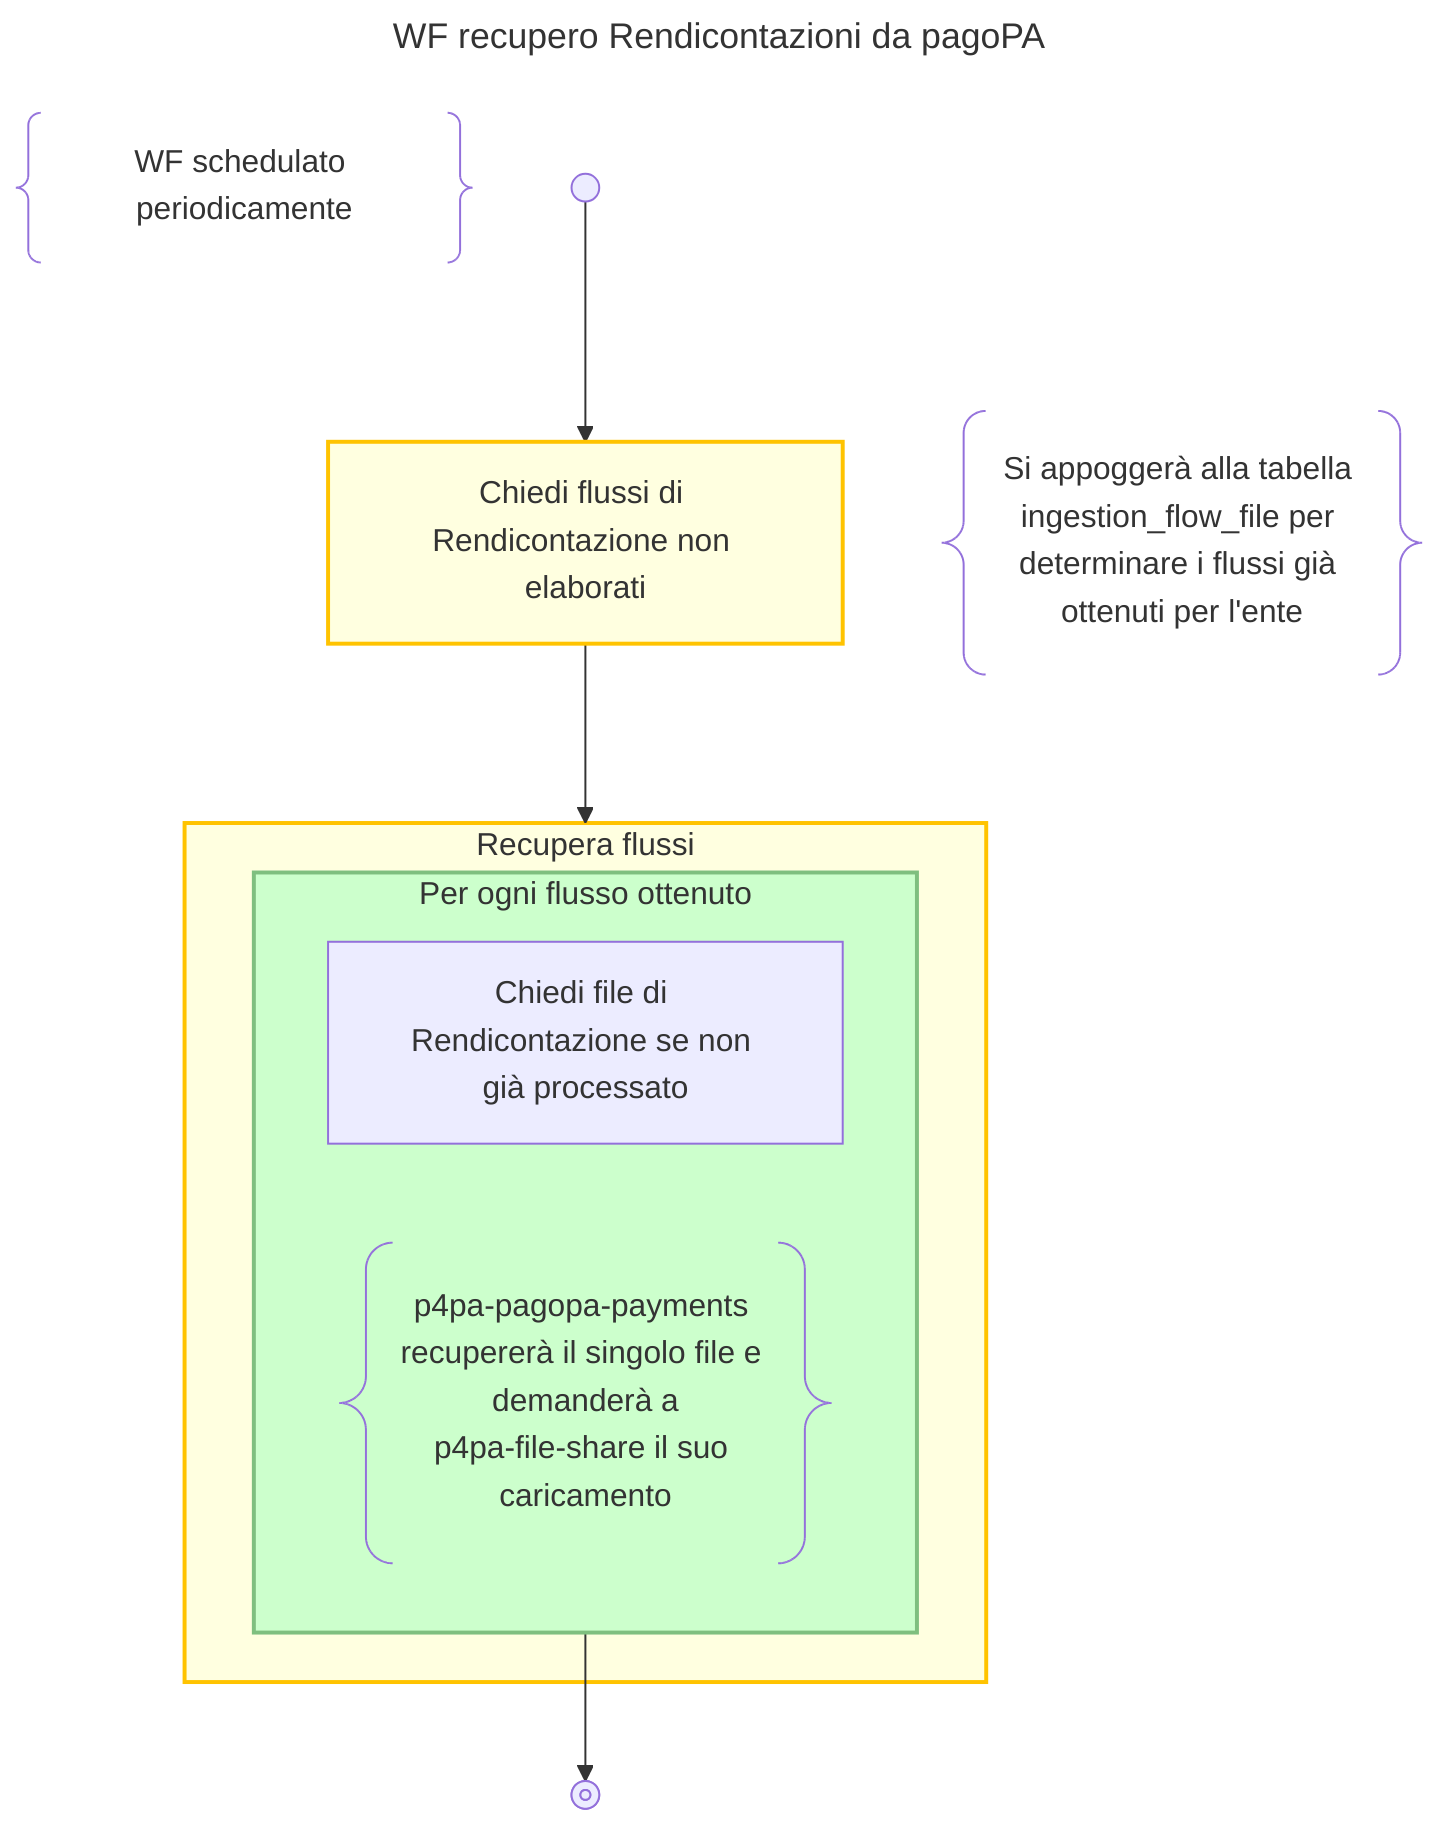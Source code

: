 ---
title: WF recupero Rendicontazioni da pagoPA
---
flowchart TD
    DESCRIPTION@{ shape: braces, label: "WF schedulato periodicamente" }

    START@{shape: start} -->
    FETCH_LIST:::activity@{label: "Chiedi flussi di Rendicontazione non elaborati"} -->
    FETCH_FILES

    subgraph FETCH_LIST_NOTE_BLOCK
        FETCH_LIST
        FETCH_FILE_NOTE@{shape: braces, label: "Si appoggerà alla tabella ingestion_flow_file per determinare i flussi già ottenuti per l'ente"}
    end
    class FETCH_LIST_NOTE_BLOCK disable

    subgraph FETCH_FILES["Recupera flussi"]
        subgraph LOOP["Per ogni flusso ottenuto"]
            FETCH_FILE@{label: "Chiedi file di Rendicontazione se non già processato"}

            NOTE@{ shape: braces, label: "p4pa-pagopa-payments recupererà il singolo file e demanderà a<BR />p4pa-file-share il suo caricamento" }
        end
    end
    class FETCH_FILES activity

    LOOP --> END@{shape: stop}
    class LOOP loop

    classDef disable display:none;
    classDef activity fill:#FFFFE0, stroke:#ffc300, stroke-width:2px;
    classDef loop fill:#CCFFCC, stroke:#7FBF7F, stroke-width:2px, padding-bottom: 5px;